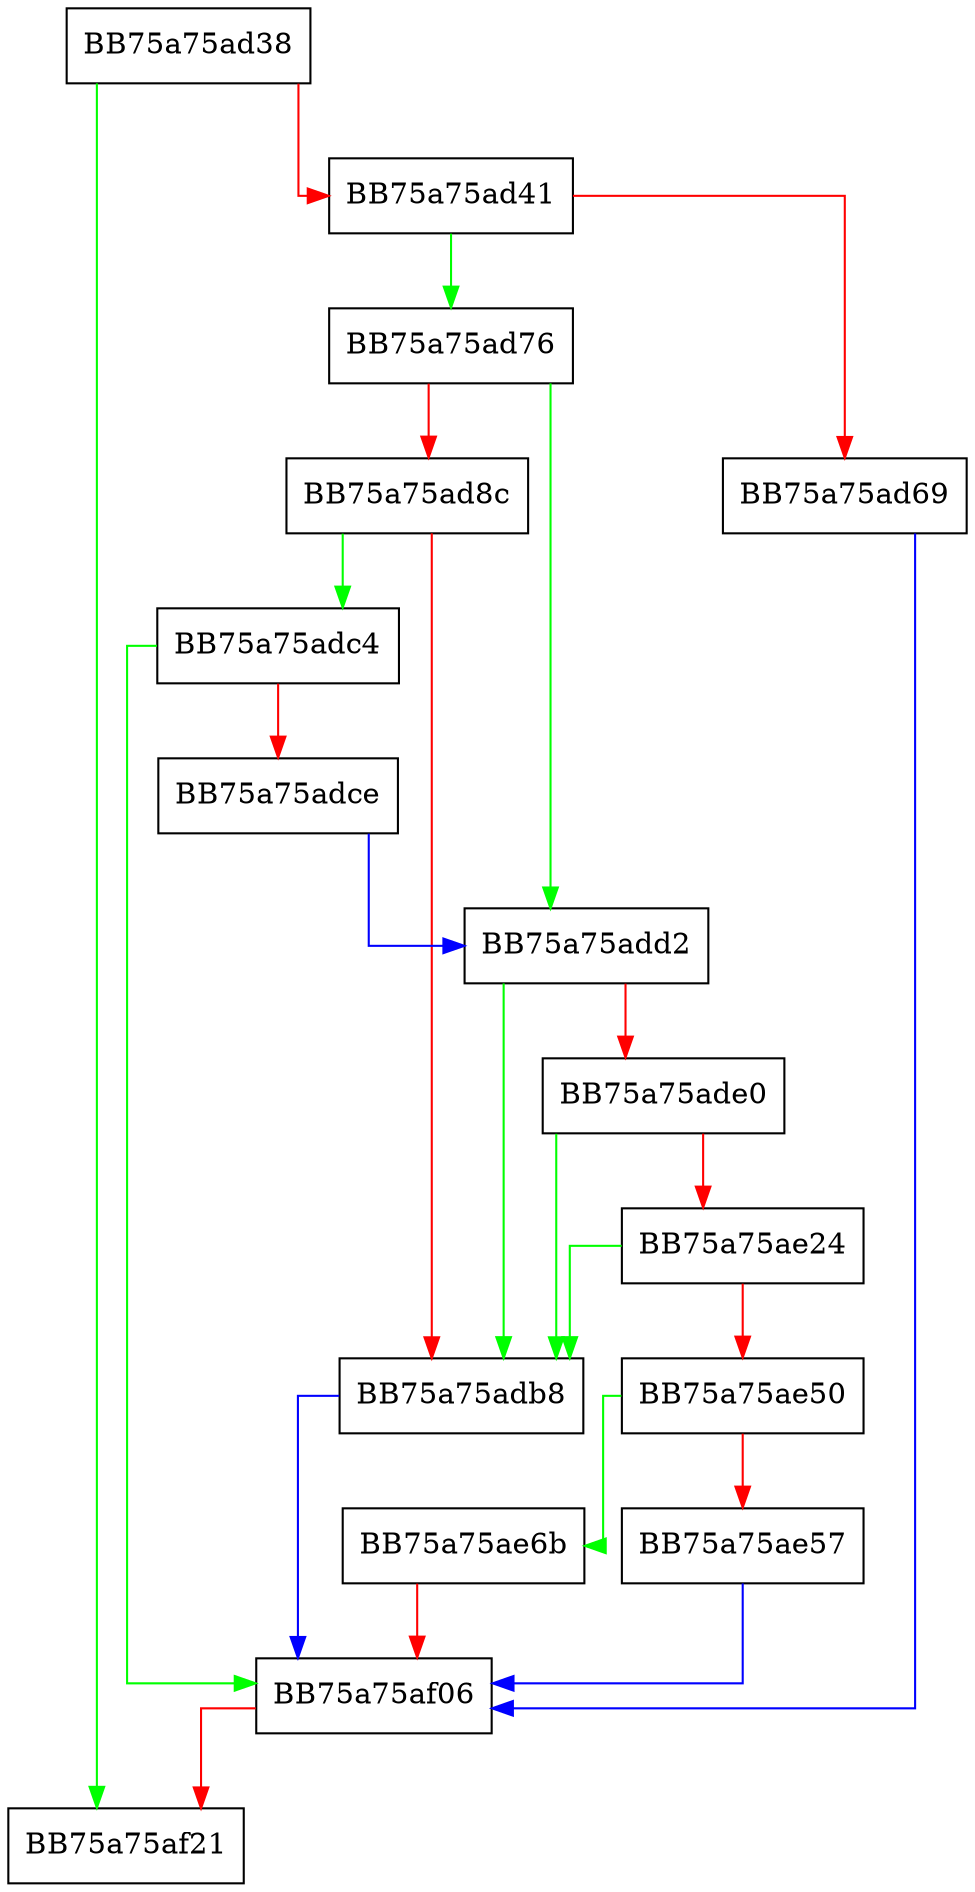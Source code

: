 digraph msil_emit_unbox {
  node [shape="box"];
  graph [splines=ortho];
  BB75a75ad38 -> BB75a75af21 [color="green"];
  BB75a75ad38 -> BB75a75ad41 [color="red"];
  BB75a75ad41 -> BB75a75ad76 [color="green"];
  BB75a75ad41 -> BB75a75ad69 [color="red"];
  BB75a75ad69 -> BB75a75af06 [color="blue"];
  BB75a75ad76 -> BB75a75add2 [color="green"];
  BB75a75ad76 -> BB75a75ad8c [color="red"];
  BB75a75ad8c -> BB75a75adc4 [color="green"];
  BB75a75ad8c -> BB75a75adb8 [color="red"];
  BB75a75adb8 -> BB75a75af06 [color="blue"];
  BB75a75adc4 -> BB75a75af06 [color="green"];
  BB75a75adc4 -> BB75a75adce [color="red"];
  BB75a75adce -> BB75a75add2 [color="blue"];
  BB75a75add2 -> BB75a75adb8 [color="green"];
  BB75a75add2 -> BB75a75ade0 [color="red"];
  BB75a75ade0 -> BB75a75adb8 [color="green"];
  BB75a75ade0 -> BB75a75ae24 [color="red"];
  BB75a75ae24 -> BB75a75adb8 [color="green"];
  BB75a75ae24 -> BB75a75ae50 [color="red"];
  BB75a75ae50 -> BB75a75ae6b [color="green"];
  BB75a75ae50 -> BB75a75ae57 [color="red"];
  BB75a75ae57 -> BB75a75af06 [color="blue"];
  BB75a75ae6b -> BB75a75af06 [color="red"];
  BB75a75af06 -> BB75a75af21 [color="red"];
}